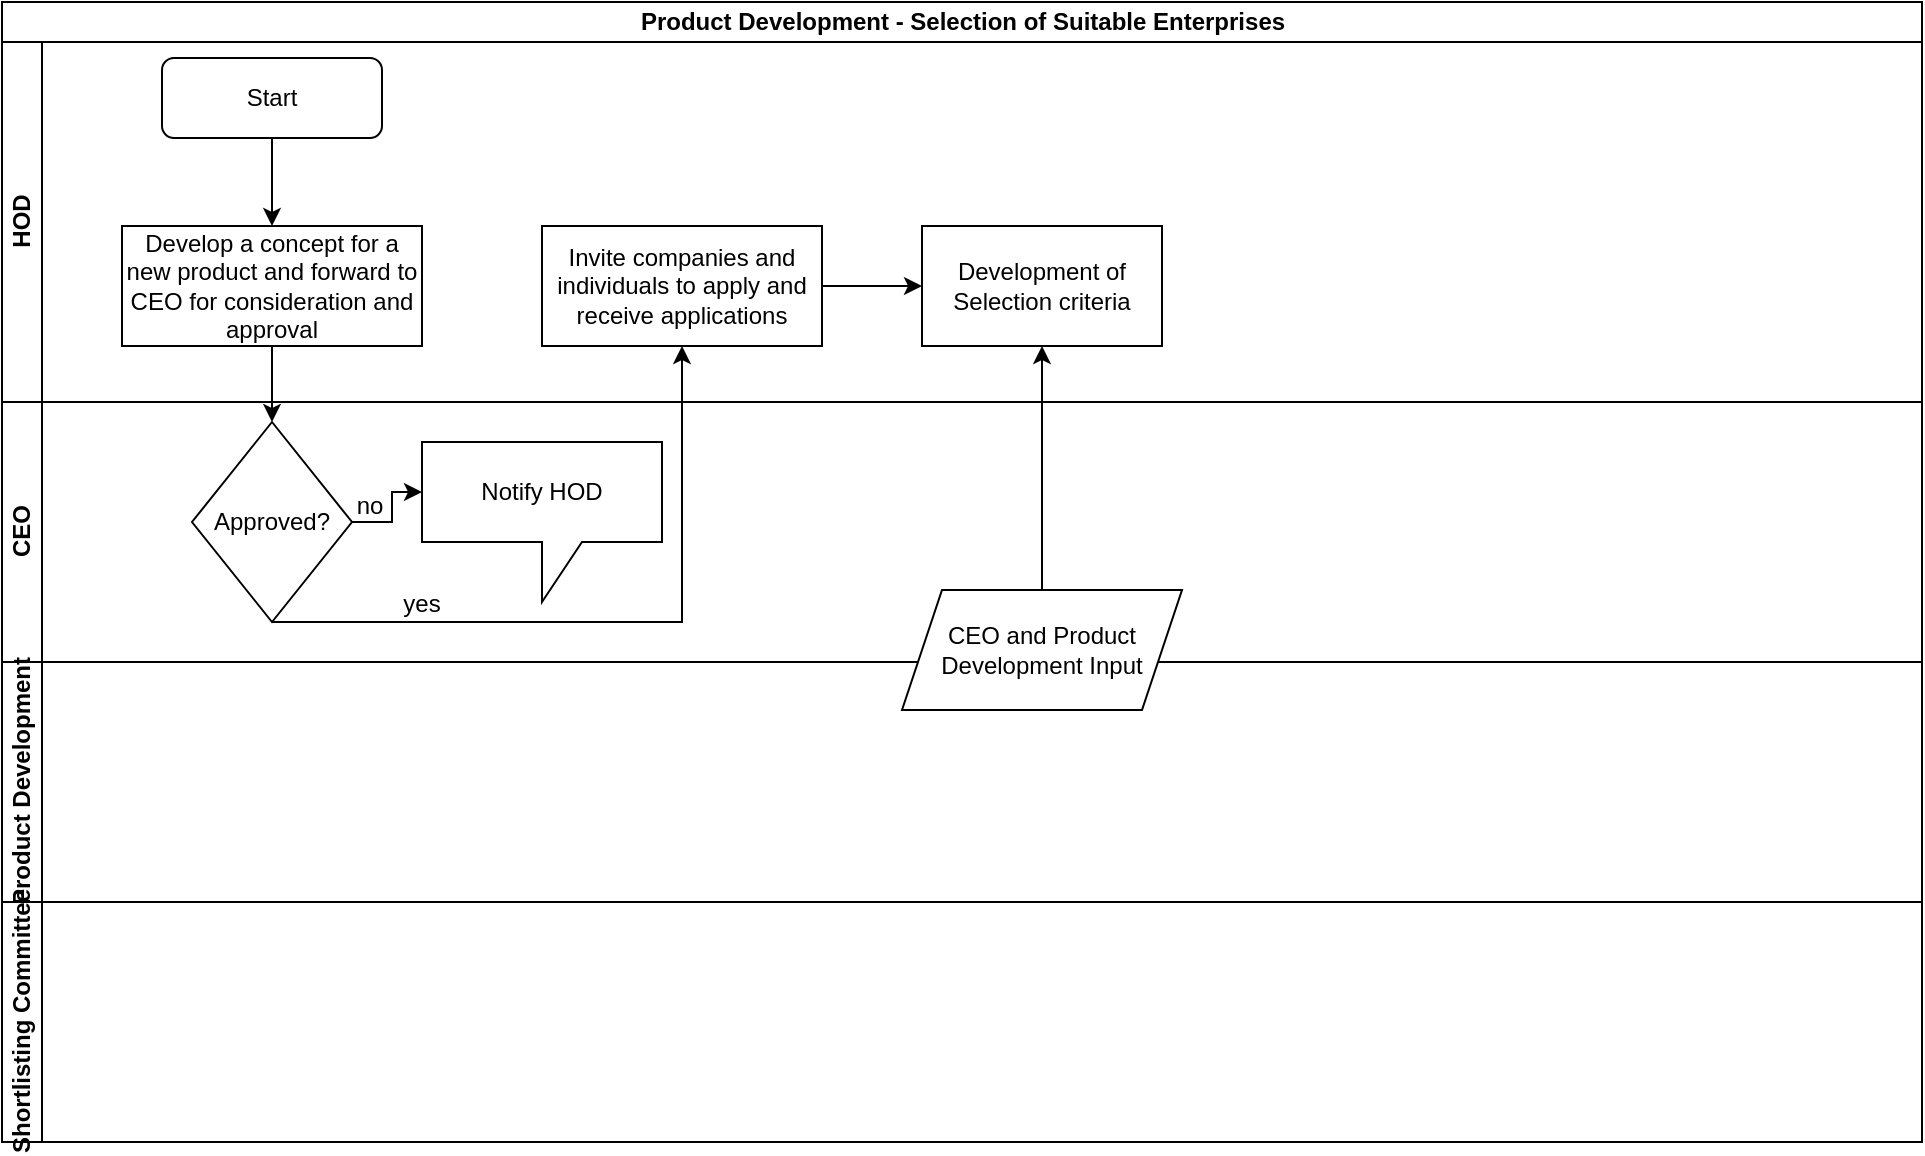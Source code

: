 <mxfile version="13.6.5" type="github">
  <diagram id="zvMdNeZ5TChEJuspwTch" name="Page-1">
    <mxGraphModel dx="1038" dy="547" grid="1" gridSize="10" guides="1" tooltips="1" connect="1" arrows="1" fold="1" page="1" pageScale="1" pageWidth="1169" pageHeight="827" math="0" shadow="0">
      <root>
        <mxCell id="0" />
        <mxCell id="1" parent="0" />
        <mxCell id="o6c0h8PLCJ8R-q3oVO_S-1" value="Product Development - Selection of Suitable Enterprises" style="swimlane;html=1;childLayout=stackLayout;resizeParent=1;resizeParentMax=0;horizontal=1;startSize=20;horizontalStack=0;" vertex="1" parent="1">
          <mxGeometry x="20" y="90" width="960" height="570" as="geometry" />
        </mxCell>
        <mxCell id="o6c0h8PLCJ8R-q3oVO_S-2" value="HOD" style="swimlane;html=1;startSize=20;horizontal=0;" vertex="1" parent="o6c0h8PLCJ8R-q3oVO_S-1">
          <mxGeometry y="20" width="960" height="180" as="geometry" />
        </mxCell>
        <mxCell id="o6c0h8PLCJ8R-q3oVO_S-5" value="Start" style="rounded=1;whiteSpace=wrap;html=1;" vertex="1" parent="o6c0h8PLCJ8R-q3oVO_S-2">
          <mxGeometry x="80" y="8" width="110" height="40" as="geometry" />
        </mxCell>
        <mxCell id="o6c0h8PLCJ8R-q3oVO_S-24" value="Development of Selection criteria" style="whiteSpace=wrap;html=1;" vertex="1" parent="o6c0h8PLCJ8R-q3oVO_S-2">
          <mxGeometry x="460" y="92" width="120" height="60" as="geometry" />
        </mxCell>
        <mxCell id="o6c0h8PLCJ8R-q3oVO_S-13" value="Invite companies and individuals to apply and receive applications" style="whiteSpace=wrap;html=1;" vertex="1" parent="o6c0h8PLCJ8R-q3oVO_S-2">
          <mxGeometry x="270" y="92" width="140" height="60" as="geometry" />
        </mxCell>
        <mxCell id="o6c0h8PLCJ8R-q3oVO_S-25" value="" style="edgeStyle=orthogonalEdgeStyle;rounded=0;orthogonalLoop=1;jettySize=auto;html=1;" edge="1" parent="o6c0h8PLCJ8R-q3oVO_S-2" source="o6c0h8PLCJ8R-q3oVO_S-13" target="o6c0h8PLCJ8R-q3oVO_S-24">
          <mxGeometry relative="1" as="geometry" />
        </mxCell>
        <mxCell id="o6c0h8PLCJ8R-q3oVO_S-3" value="CEO" style="swimlane;html=1;startSize=20;horizontal=0;" vertex="1" parent="o6c0h8PLCJ8R-q3oVO_S-1">
          <mxGeometry y="200" width="960" height="130" as="geometry" />
        </mxCell>
        <mxCell id="o6c0h8PLCJ8R-q3oVO_S-21" value="no" style="text;html=1;strokeColor=none;fillColor=none;align=center;verticalAlign=middle;whiteSpace=wrap;rounded=0;" vertex="1" parent="o6c0h8PLCJ8R-q3oVO_S-3">
          <mxGeometry x="164" y="42" width="40" height="20" as="geometry" />
        </mxCell>
        <mxCell id="o6c0h8PLCJ8R-q3oVO_S-15" value="Notify HOD" style="shape=callout;whiteSpace=wrap;html=1;perimeter=calloutPerimeter;" vertex="1" parent="o6c0h8PLCJ8R-q3oVO_S-3">
          <mxGeometry x="210" y="20" width="120" height="80" as="geometry" />
        </mxCell>
        <mxCell id="o6c0h8PLCJ8R-q3oVO_S-10" value="Approved?" style="rhombus;whiteSpace=wrap;html=1;" vertex="1" parent="o6c0h8PLCJ8R-q3oVO_S-3">
          <mxGeometry x="95" y="10" width="80" height="100" as="geometry" />
        </mxCell>
        <mxCell id="o6c0h8PLCJ8R-q3oVO_S-17" value="" style="edgeStyle=orthogonalEdgeStyle;rounded=0;orthogonalLoop=1;jettySize=auto;html=1;entryX=0;entryY=0;entryDx=0;entryDy=25;entryPerimeter=0;" edge="1" parent="o6c0h8PLCJ8R-q3oVO_S-3" source="o6c0h8PLCJ8R-q3oVO_S-10" target="o6c0h8PLCJ8R-q3oVO_S-15">
          <mxGeometry relative="1" as="geometry">
            <mxPoint x="210" y="70" as="targetPoint" />
          </mxGeometry>
        </mxCell>
        <mxCell id="o6c0h8PLCJ8R-q3oVO_S-20" value="yes" style="text;html=1;strokeColor=none;fillColor=none;align=center;verticalAlign=middle;whiteSpace=wrap;rounded=0;" vertex="1" parent="o6c0h8PLCJ8R-q3oVO_S-3">
          <mxGeometry x="190" y="91" width="40" height="20" as="geometry" />
        </mxCell>
        <mxCell id="o6c0h8PLCJ8R-q3oVO_S-4" value="Product Development" style="swimlane;html=1;startSize=20;horizontal=0;" vertex="1" parent="o6c0h8PLCJ8R-q3oVO_S-1">
          <mxGeometry y="330" width="960" height="120" as="geometry" />
        </mxCell>
        <mxCell id="o6c0h8PLCJ8R-q3oVO_S-6" value="Shortlisting Committee" style="swimlane;html=1;startSize=20;horizontal=0;" vertex="1" parent="o6c0h8PLCJ8R-q3oVO_S-1">
          <mxGeometry y="450" width="960" height="120" as="geometry" />
        </mxCell>
        <mxCell id="o6c0h8PLCJ8R-q3oVO_S-14" value="" style="edgeStyle=orthogonalEdgeStyle;rounded=0;orthogonalLoop=1;jettySize=auto;html=1;" edge="1" parent="o6c0h8PLCJ8R-q3oVO_S-1" source="o6c0h8PLCJ8R-q3oVO_S-10" target="o6c0h8PLCJ8R-q3oVO_S-13">
          <mxGeometry relative="1" as="geometry">
            <Array as="points">
              <mxPoint x="340" y="310" />
            </Array>
          </mxGeometry>
        </mxCell>
        <mxCell id="o6c0h8PLCJ8R-q3oVO_S-7" value="Develop a concept for a new product and forward to CEO for consideration and approval" style="rounded=0;whiteSpace=wrap;html=1;" vertex="1" parent="1">
          <mxGeometry x="80" y="202" width="150" height="60" as="geometry" />
        </mxCell>
        <mxCell id="o6c0h8PLCJ8R-q3oVO_S-12" value="" style="edgeStyle=orthogonalEdgeStyle;rounded=0;orthogonalLoop=1;jettySize=auto;html=1;entryX=0.5;entryY=0;entryDx=0;entryDy=0;" edge="1" parent="1" source="o6c0h8PLCJ8R-q3oVO_S-5" target="o6c0h8PLCJ8R-q3oVO_S-7">
          <mxGeometry relative="1" as="geometry">
            <mxPoint x="155" y="250" as="targetPoint" />
          </mxGeometry>
        </mxCell>
        <mxCell id="o6c0h8PLCJ8R-q3oVO_S-9" value="" style="edgeStyle=orthogonalEdgeStyle;rounded=0;orthogonalLoop=1;jettySize=auto;html=1;entryX=0.5;entryY=0;entryDx=0;entryDy=0;" edge="1" parent="1" source="o6c0h8PLCJ8R-q3oVO_S-7" target="o6c0h8PLCJ8R-q3oVO_S-10">
          <mxGeometry relative="1" as="geometry">
            <mxPoint x="320" y="280" as="targetPoint" />
          </mxGeometry>
        </mxCell>
        <mxCell id="o6c0h8PLCJ8R-q3oVO_S-29" value="" style="edgeStyle=orthogonalEdgeStyle;rounded=0;orthogonalLoop=1;jettySize=auto;html=1;entryX=0.5;entryY=1;entryDx=0;entryDy=0;" edge="1" parent="1" source="o6c0h8PLCJ8R-q3oVO_S-27" target="o6c0h8PLCJ8R-q3oVO_S-24">
          <mxGeometry relative="1" as="geometry">
            <mxPoint x="530" y="314" as="targetPoint" />
          </mxGeometry>
        </mxCell>
        <mxCell id="o6c0h8PLCJ8R-q3oVO_S-27" value="CEO and Product Development Input" style="shape=parallelogram;perimeter=parallelogramPerimeter;whiteSpace=wrap;html=1;fixedSize=1;" vertex="1" parent="1">
          <mxGeometry x="470" y="384" width="140" height="60" as="geometry" />
        </mxCell>
      </root>
    </mxGraphModel>
  </diagram>
</mxfile>
